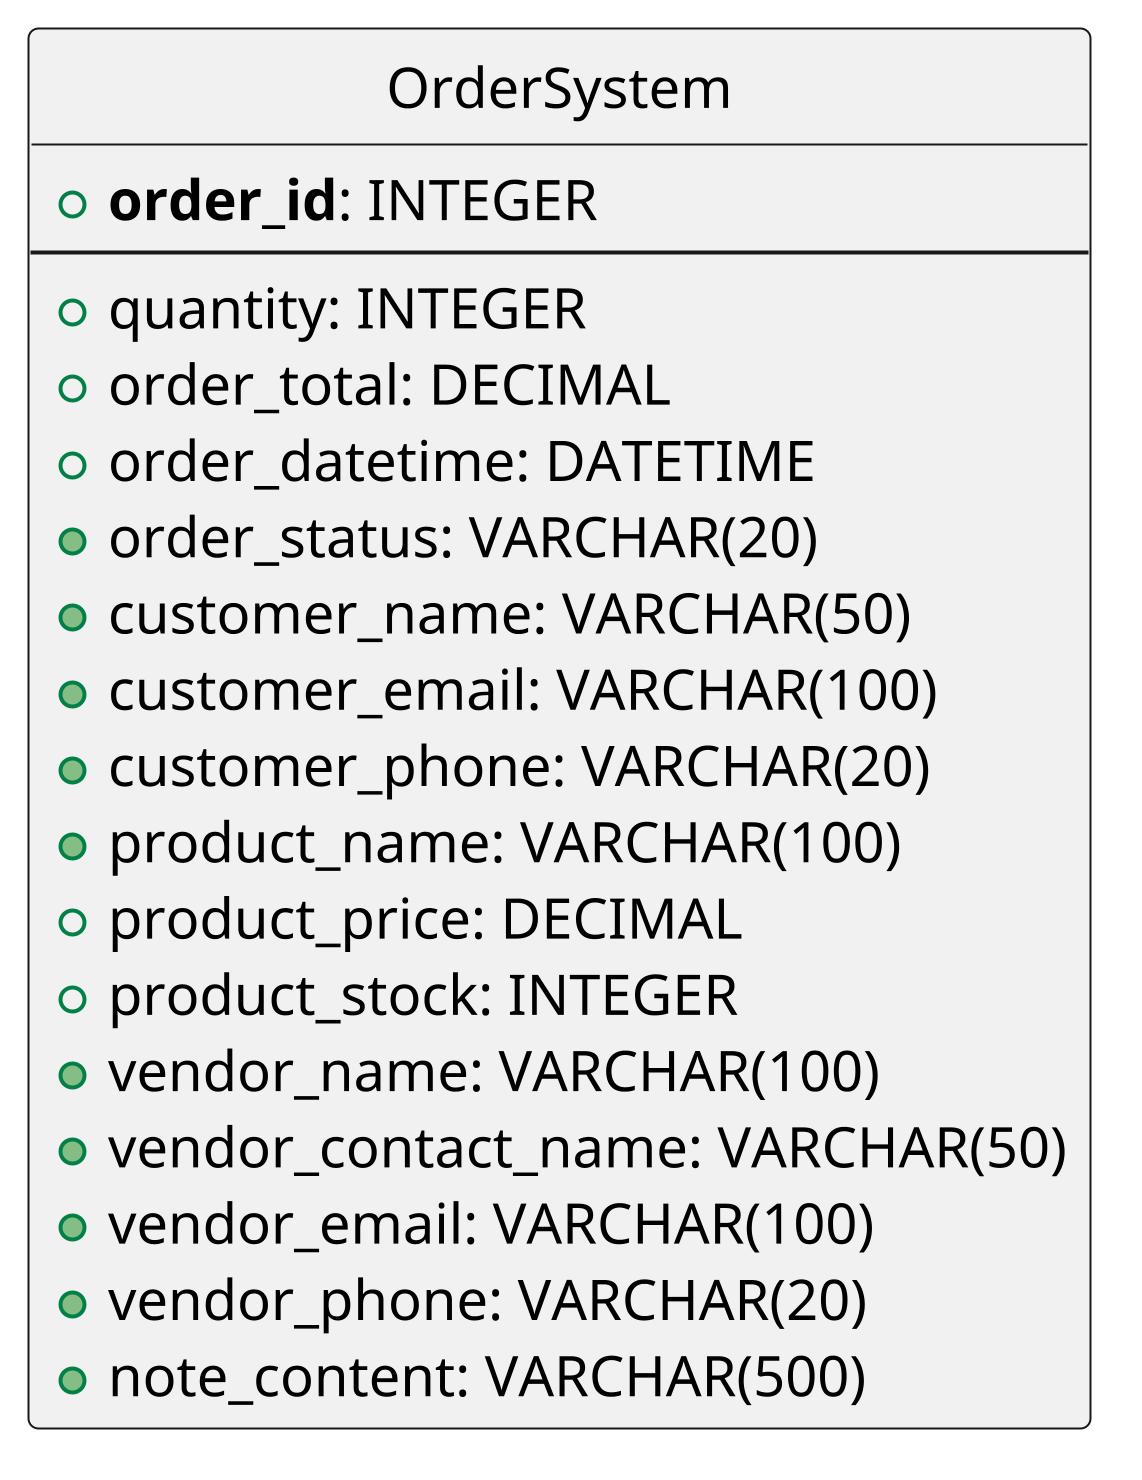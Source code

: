 @startuml

scale 5

hide circle

entity OrderSystem {
  +**order_id**: INTEGER
  ---
  +quantity: INTEGER
  +order_total: DECIMAL
  +order_datetime: DATETIME
  +order_status: VARCHAR(20)
  +customer_name: VARCHAR(50)
  +customer_email: VARCHAR(100)
  +customer_phone: VARCHAR(20)
  +product_name: VARCHAR(100)
  +product_price: DECIMAL
  +product_stock: INTEGER
  +vendor_name: VARCHAR(100)
  +vendor_contact_name: VARCHAR(50)
  +vendor_email: VARCHAR(100)
  +vendor_phone: VARCHAR(20)
  +note_content: VARCHAR(500)
}

@enduml

